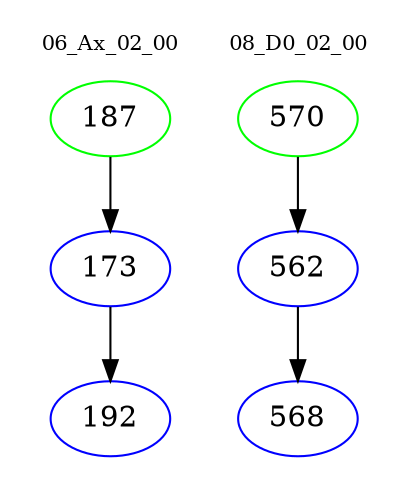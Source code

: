 digraph{
subgraph cluster_0 {
color = white
label = "06_Ax_02_00";
fontsize=10;
T0_187 [label="187", color="green"]
T0_187 -> T0_173 [color="black"]
T0_173 [label="173", color="blue"]
T0_173 -> T0_192 [color="black"]
T0_192 [label="192", color="blue"]
}
subgraph cluster_1 {
color = white
label = "08_D0_02_00";
fontsize=10;
T1_570 [label="570", color="green"]
T1_570 -> T1_562 [color="black"]
T1_562 [label="562", color="blue"]
T1_562 -> T1_568 [color="black"]
T1_568 [label="568", color="blue"]
}
}
